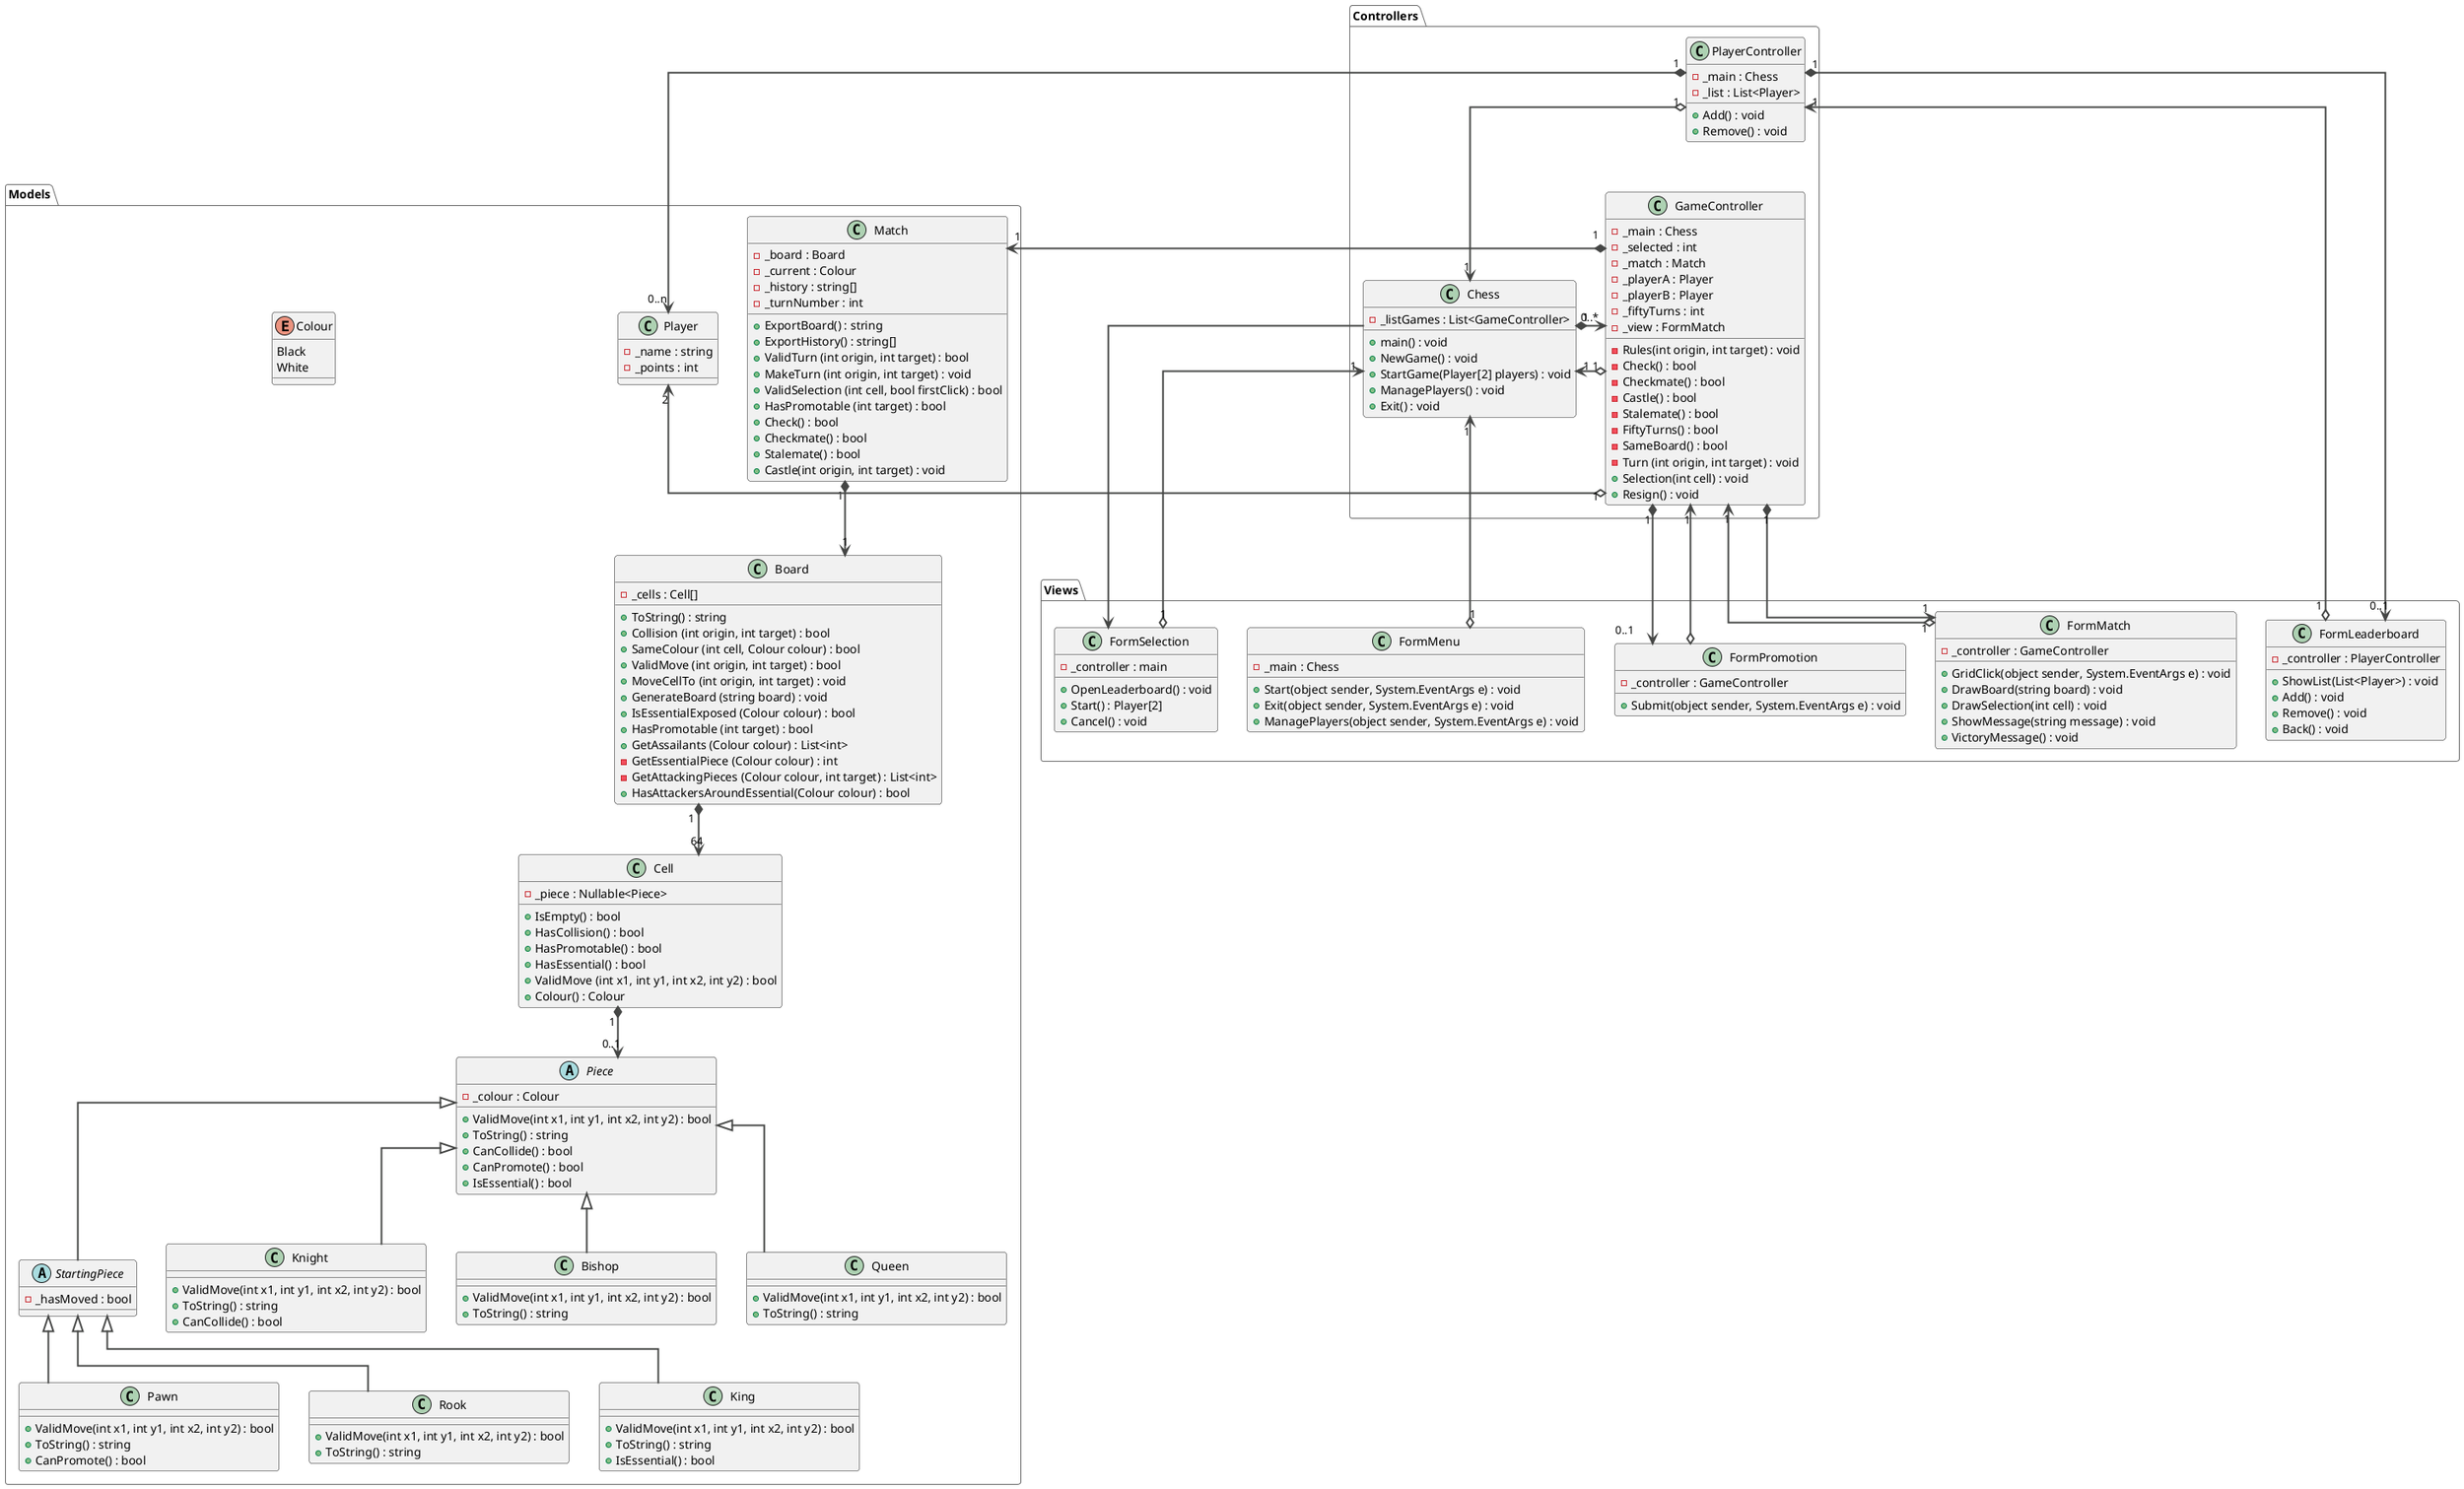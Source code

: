 @startuml Class
!theme vibrant
skinparam linetype ortho 
skinparam arrowthickness 2

'https://plantuml.com/class-diagram
package Models {
    abstract class Piece {
        - _colour : Colour
        + ValidMove(int x1, int y1, int x2, int y2) : bool
        + ToString() : string
        + CanCollide() : bool
        + CanPromote() : bool
        + IsEssential() : bool
    }
    
    abstract class StartingPiece {
        - _hasMoved : bool
    }

    class Pawn {
        + ValidMove(int x1, int y1, int x2, int y2) : bool
        + ToString() : string
        + CanPromote() : bool
    }

    class Rook{
        + ValidMove(int x1, int y1, int x2, int y2) : bool
        + ToString() : string
    }

    class Knight{
        + ValidMove(int x1, int y1, int x2, int y2) : bool
        + ToString() : string
        + CanCollide() : bool
    }

    class Bishop{
        + ValidMove(int x1, int y1, int x2, int y2) : bool
        + ToString() : string
    }

    class Queen {
        + ValidMove(int x1, int y1, int x2, int y2) : bool
        + ToString() : string
    }

    class King {
        + ValidMove(int x1, int y1, int x2, int y2) : bool
        + ToString() : string
        + IsEssential() : bool
    }
    
    class Match {
        - _board : Board
        - _current : Colour
        - _history : string[]
        - _turnNumber : int
        + ExportBoard() : string
        + ExportHistory() : string[]
        + ValidTurn (int origin, int target) : bool
        + MakeTurn (int origin, int target) : void 
        + ValidSelection (int cell, bool firstClick) : bool
        + HasPromotable (int target) : bool
        + Check() : bool
        + Checkmate() : bool
        + Stalemate() : bool
        + Castle(int origin, int target) : void
    }
    class Board {
        - _cells : Cell[]
        + ToString() : string
        + Collision (int origin, int target) : bool
        + SameColour (int cell, Colour colour) : bool
        + ValidMove (int origin, int target) : bool
        + MoveCellTo (int origin, int target) : void
        + GenerateBoard (string board) : void
        + IsEssentialExposed (Colour colour) : bool
        + HasPromotable (int target) : bool
        + GetAssailants (Colour colour) : List<int>
        - GetEssentialPiece (Colour colour) : int
        - GetAttackingPieces (Colour colour, int target) : List<int>
        + HasAttackersAroundEssential(Colour colour) : bool
    }
    class Cell {
        - _piece : Nullable<Piece>
        + IsEmpty() : bool
        + HasCollision() : bool
        + HasPromotable() : bool
        + HasEssential() : bool
        + ValidMove (int x1, int y1, int x2, int y2) : bool
        + Colour() : Colour
    }
    
    class Player {
        - _name : string
        - _points : int
    }
    enum Colour {
        Black
        White
    }

    Match "1" *--> "1" Board
    Board "1" *--> "64" Cell
    Cell "1" *--> "0..1" Piece
    Pawn -up-|> StartingPiece
    Rook -up-|> StartingPiece
    Knight -up-|> Piece
    Bishop -up-|> Piece
    Queen -up-|> Piece
    King -up-|> StartingPiece
    StartingPiece -up-|> Piece
}

package Controllers {
    class Chess {
        - _listGames : List<GameController>
        + main() : void 
        + NewGame() : void
        + StartGame(Player[2] players) : void
        + ManagePlayers() : void
        + Exit() : void
    }

    class GameController  {
        - _main : Chess
        - _selected : int
        - _match : Match
        - _playerA : Player
        - _playerB : Player
        - _fiftyTurns : int
        - _view : FormMatch
        - Rules(int origin, int target) : void
        - Check() : bool
        - Checkmate() : bool
        - Castle() : bool
        - Stalemate() : bool
        - FiftyTurns() : bool
        - SameBoard() : bool
        - Turn (int origin, int target) : void
        + Selection(int cell) : void
        + Resign() : void
    }

    class PlayerController {
        - _main : Chess
        - _list : List<Player>
        + Add() : void
        + Remove() : void
    }

    PlayerController "1" o--> "1" Chess
    Chess "1" *--> "0..*" GameController
    GameController "1" o-> "1" Chess
}

package Views {
    class FormMenu {
        - _main : Chess
        + Start(object sender, System.EventArgs e) : void
        + Exit(object sender, System.EventArgs e) : void
        + ManagePlayers(object sender, System.EventArgs e) : void
    }
    class FormMatch {
        - _controller : GameController
        + GridClick(object sender, System.EventArgs e) : void
        + DrawBoard(string board) : void
        + DrawSelection(int cell) : void
        + ShowMessage(string message) : void
        + VictoryMessage() : void
    }
    
    class FormLeaderboard {
        - _controller : PlayerController
        + ShowList(List<Player>) : void
        + Add() : void
        + Remove() : void 
        + Back() : void
    }
    class FormPromotion {
        - _controller : GameController
        + Submit(object sender, System.EventArgs e) : void
    }
    class FormSelection {
        - _controller : main
        + OpenLeaderboard() : void
        + Start() : Player[2]
        + Cancel() : void
    }
    
}

GameController "1" *-right-> "1" Match
GameController "1" o-right-> "2" Player
Chess -down-> FormSelection
GameController "1" *-down-> "1" FormMatch
PlayerController "1" *-down-> "0..1" FormLeaderboard
PlayerController "1" *-down-> "0..n" Player
GameController "1" *-down-> "0..1" FormPromotion
FormMatch "1" o-up-> "1" GameController
FormLeaderboard "1" o-up-> "1" PlayerController
FormPromotion o-up-> "1" GameController
FormMenu "1" o-up-> "1" Chess
FormSelection "1" o-up-> "1" Chess

@enduml